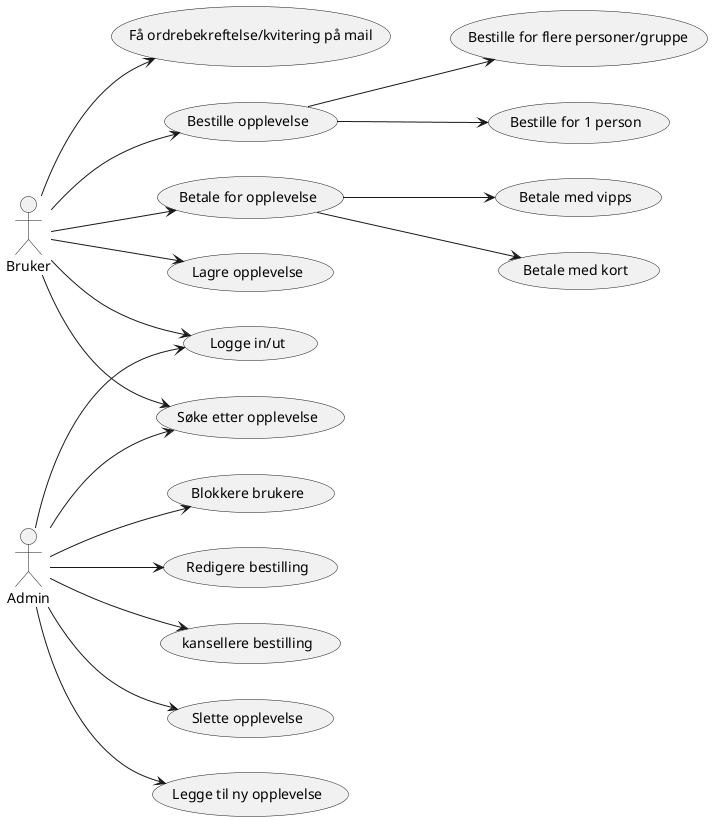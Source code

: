 @startuml oppgave1
left to right direction
:Bruker: --> (Bestille opplevelse) 
(Bestille opplevelse) --> (Bestille for flere personer/gruppe)
(Bestille opplevelse) --> (Bestille for 1 person)
:Bruker: --> (Betale for opplevelse)
(Betale for opplevelse) --> (Betale med vipps)
(Betale for opplevelse) --> (Betale med kort)
:Bruker: --> (Lagre opplevelse)
:Bruker: --> (Søke etter opplevelse)
:Bruker: --> (Logge in/ut)
:Bruker: --> (Få ordrebekreftelse/kvitering på mail)
:Admin: --> (Slette opplevelse)
:Admin: --> (Legge til ny opplevelse)
:Admin: --> (Blokkere brukere)
:Admin: --> (Redigere bestilling)
:Admin: --> (kansellere bestilling)
:Admin: --> (Søke etter opplevelse)
:Admin: --> (Logge in/ut)
@enduml
PlantUML-kildekode til for use caset
